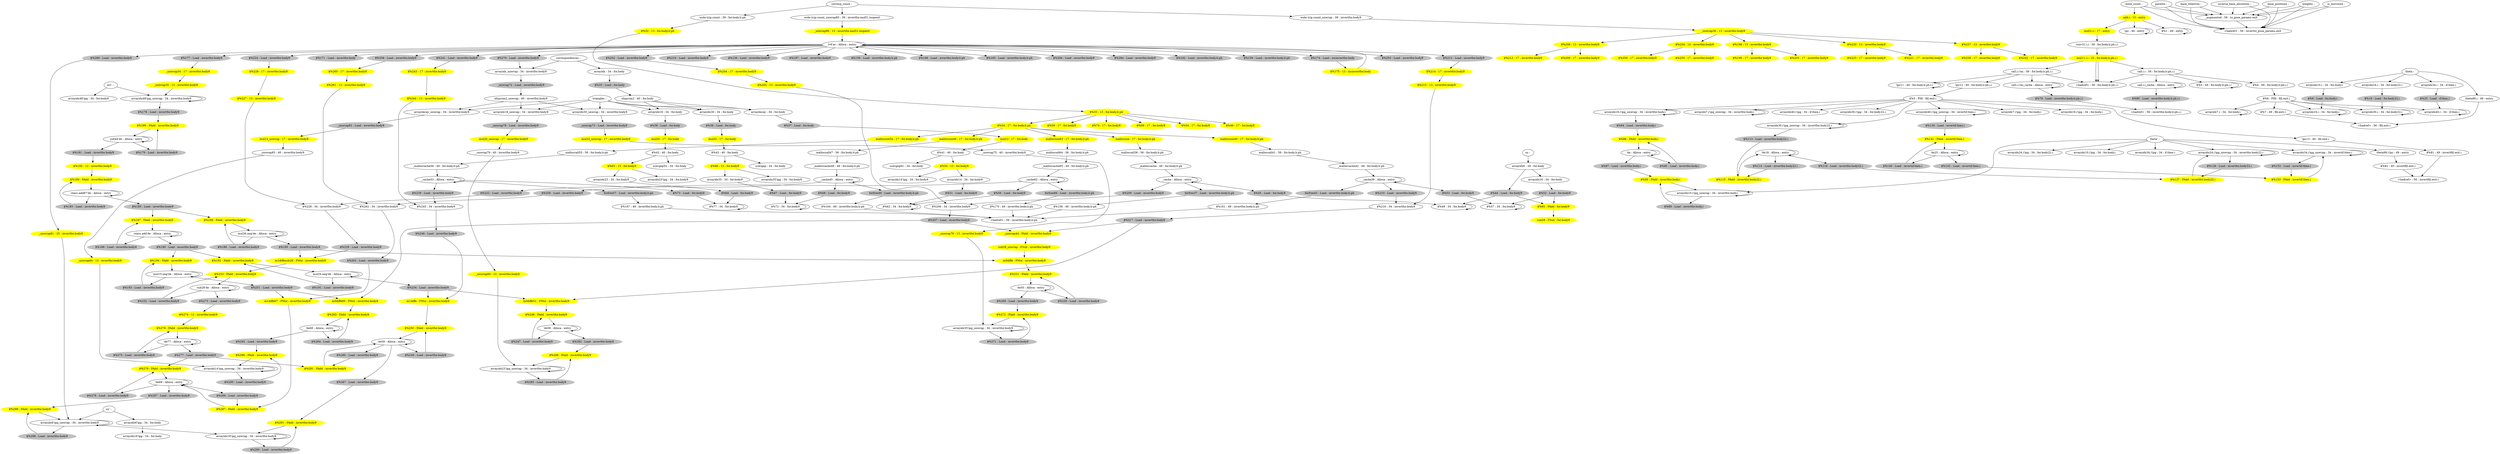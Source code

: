 digraph G {
		"$%253 : Load : invertfor.body9" [color = gray style=filled];
		"mallocsize63 : 17 : for.body.lr.ph" [color = yellow style=filled];
		"mallocsize63 : 17 : for.body.lr.ph" -> "malloccall64 : 56 : for.body.lr.ph" 
		"$%72 : 34 : for.body9" -> "$%72 : 34 : for.body9" 
		"$%260 : 17 : invertfor.body9" [color = yellow style=filled];
		"$%260 : 17 : invertfor.body9" -> "$%261 : 13 : invertfor.body9" 
		"$%261 : 13 : invertfor.body9" [color = yellow style=filled];
		"$%261 : 13 : invertfor.body9" -> "$%262 : 34 : invertfor.body9" 
		"$%262 : 34 : invertfor.body9" -> "$%263 : Load : invertfor.body9" 
		"m1diffe67 : FMul : invertfor.body9" [color = yellow style=filled];
		"m1diffe67 : FMul : invertfor.body9" -> "$%267 : FAdd : invertfor.body9" 
		"$%171 : Load : invertfor.body" [color = gray style=filled];
		"$%228 : 34 : invertfor.body9" -> "$%229 : Load : invertfor.body9" 
		"m1diffesub28 : FMul : invertfor.body9" [color = yellow style=filled];
		"m1diffesub28 : FMul : invertfor.body9" -> "$%233 : FAdd : invertfor.body9" 
		"$%238 : 17 : invertfor.body9" [color = yellow style=filled];
		"$%241 : Load : invertfor.body9" [color = gray style=filled];
		"$%241 : Load : invertfor.body9" -> "$%243 : 17 : invertfor.body9" 
		"$%212 : Load : invertfor.body9" [color = gray style=filled];
		"$%212 : Load : invertfor.body9" -> "$%214 : 17 : invertfor.body9" 
		"$%224 : Load : invertfor.body9" [color = gray style=filled];
		"$%224 : Load : invertfor.body9" -> "$%226 : 17 : invertfor.body9" 
		"$%234 : Load : invertfor.body9" [color = gray style=filled];
		"$%234 : Load : invertfor.body9" -> "m1diffe : FMul : invertfor.body9" 
		"$%234 : Load : invertfor.body9" -> "m0diffe51 : FMul : invertfor.body9" 
		"$%229 : Load : invertfor.body9" [color = gray style=filled];
		"$%229 : Load : invertfor.body9" -> "m1diffesub28 : FMul : invertfor.body9" 
		"$%219 : Load : invertfor.body9" [color = gray style=filled];
		"$%57 : 34 : for.body9" -> "$%57 : 34 : for.body9" 
		"_malloccache48 : 49 : for.body.lr.ph" -> "_cache45 : Alloca : entry" 
		"$%206 : 34 : invertfor.body9" -> "$%207 : Load : invertfor.body9" 
		"$%247 : Load : invertfor.body9" [color = gray style=filled];
		"$%247 : Load : invertfor.body9" -> "$%248 : FAdd : invertfor.body9" 
		"$%248 : FAdd : invertfor.body9" [color = yellow style=filled];
		"$%248 : FAdd : invertfor.body9" -> "'de58 : Alloca : entry" 
		"$%236 : Load : invertfor.body9" [color = gray style=filled];
		"malloccall55 : 56 : for.body.lr.ph" -> "_malloccache56 : 49 : for.body.lr.ph" 
		"$%226 : 17 : invertfor.body9" [color = yellow style=filled];
		"$%226 : 17 : invertfor.body9" -> "$%227 : 13 : invertfor.body9" 
		"$%227 : 13 : invertfor.body9" [color = yellow style=filled];
		"$%227 : 13 : invertfor.body9" -> "$%228 : 34 : invertfor.body9" 
		"_unwrap34 : 17 : invertfor.body9" [color = yellow style=filled];
		"_unwrap34 : 17 : invertfor.body9" -> "_unwrap35 : 13 : invertfor.body9" 
		"$%242 : 17 : invertfor.body9" [color = yellow style=filled];
		"$%243 : 17 : invertfor.body9" [color = yellow style=filled];
		"$%243 : 17 : invertfor.body9" -> "$%244 : 13 : invertfor.body9" 
		"$%244 : 13 : invertfor.body9" [color = yellow style=filled];
		"$%244 : 13 : invertfor.body9" -> "$%245 : 34 : invertfor.body9" 
		"$%34 : 17 : for.body.lr.ph" [color = yellow style=filled];
		"$%34 : 17 : for.body.lr.ph" -> "mallocsize63 : 17 : for.body.lr.ph" 
		"$%34 : 17 : for.body.lr.ph" -> "mallocsize54 : 17 : for.body.lr.ph" 
		"$%34 : 17 : for.body.lr.ph" -> "mallocsize46 : 17 : for.body.lr.ph" 
		"$%34 : 17 : for.body.lr.ph" -> "mallocsize40 : 17 : for.body.lr.ph" 
		"$%34 : 17 : for.body.lr.ph" -> "mallocsize : 17 : for.body.lr.ph" 
		"$%210 : Load : invertfor.body9" [color = gray style=filled];
		"$%210 : Load : invertfor.body9" -> "$%216 : 34 : invertfor.body9" 
		"$%197 : Load : invertfor.body9" [color = gray style=filled];
		"mallocsize40 : 17 : for.body.lr.ph" [color = yellow style=filled];
		"mallocsize40 : 17 : for.body.lr.ph" -> "malloccall41 : 56 : for.body.lr.ph" 
		"'de59 : Alloca : entry" -> "$%287 : Load : invertfor.body9" 
		"'de59 : Alloca : entry" -> "$%280 : Load : invertfor.body9" 
		"'de59 : Alloca : entry" -> "$%249 : Load : invertfor.body9" 
		"'de59 : Alloca : entry" -> "'de59 : Alloca : entry" 
		"$%249 : Load : invertfor.body9" [color = gray style=filled];
		"$%249 : Load : invertfor.body9" -> "$%250 : FAdd : invertfor.body9" 
		"$%251 : Load : invertfor.body9" [color = gray style=filled];
		"$%251 : Load : invertfor.body9" -> "m1diffe67 : FMul : invertfor.body9" 
		"$%251 : Load : invertfor.body9" -> "m0diffe60 : FMul : invertfor.body9" 
		"$%233 : FAdd : invertfor.body9" [color = yellow style=filled];
		"$%233 : FAdd : invertfor.body9" -> "sub28'de : Alloca : entry" 
		"$%178 : Load : invertfor.body9" [color = gray style=filled];
		"$%178 : Load : invertfor.body9" -> "$%180 : FAdd : invertfor.body9" 
		"sub44'de : Alloca : entry" -> "$%181 : Load : invertfor.body9" 
		"sub44'de : Alloca : entry" -> "$%179 : Load : invertfor.body9" 
		"sub44'de : Alloca : entry" -> "sub44'de : Alloca : entry" 
		"$%179 : Load : invertfor.body9" [color = gray style=filled];
		"$%179 : Load : invertfor.body9" -> "$%180 : FAdd : invertfor.body9" 
		"$%181 : Load : invertfor.body9" [color = gray style=filled];
		"$%181 : Load : invertfor.body9" -> "$%182 : 12 : invertfor.body9" 
		"$%182 : 12 : invertfor.body9" [color = yellow style=filled];
		"$%182 : 12 : invertfor.body9" -> "$%184 : FAdd : invertfor.body9" 
		"reass.add87'de : Alloca : entry" -> "reass.add87'de : Alloca : entry" 
		"reass.add87'de : Alloca : entry" -> "$%185 : Load : invertfor.body9" 
		"reass.add87'de : Alloca : entry" -> "$%183 : Load : invertfor.body9" 
		"$%183 : Load : invertfor.body9" [color = gray style=filled];
		"$%183 : Load : invertfor.body9" -> "$%184 : FAdd : invertfor.body9" 
		"$%185 : Load : invertfor.body9" [color = gray style=filled];
		"$%185 : Load : invertfor.body9" -> "$%189 : FAdd : invertfor.body9" 
		"$%185 : Load : invertfor.body9" -> "$%187 : FAdd : invertfor.body9" 
		"reass.add'de : Alloca : entry" -> "$%190 : Load : invertfor.body9" 
		"reass.add'de : Alloca : entry" -> "$%186 : Load : invertfor.body9" 
		"reass.add'de : Alloca : entry" -> "reass.add'de : Alloca : entry" 
		"$%186 : Load : invertfor.body9" [color = gray style=filled];
		"$%186 : Load : invertfor.body9" -> "$%187 : FAdd : invertfor.body9" 
		"mul36.neg'de : Alloca : entry" -> "$%195 : Load : invertfor.body9" 
		"mul36.neg'de : Alloca : entry" -> "$%188 : Load : invertfor.body9" 
		"mul36.neg'de : Alloca : entry" -> "mul36.neg'de : Alloca : entry" 
		"$%188 : Load : invertfor.body9" [color = gray style=filled];
		"$%188 : Load : invertfor.body9" -> "$%189 : FAdd : invertfor.body9" 
		"$%190 : Load : invertfor.body9" [color = gray style=filled];
		"$%190 : Load : invertfor.body9" -> "$%194 : FAdd : invertfor.body9" 
		"$%190 : Load : invertfor.body9" -> "$%192 : FAdd : invertfor.body9" 
		"mul24.neg'de : Alloca : entry" -> "mul24.neg'de : Alloca : entry" 
		"mul24.neg'de : Alloca : entry" -> "$%234 : Load : invertfor.body9" 
		"mul24.neg'de : Alloca : entry" -> "$%191 : Load : invertfor.body9" 
		"$%191 : Load : invertfor.body9" [color = gray style=filled];
		"$%191 : Load : invertfor.body9" -> "$%192 : FAdd : invertfor.body9" 
		"mul15.neg'de : Alloca : entry" -> "mul15.neg'de : Alloca : entry" 
		"mul15.neg'de : Alloca : entry" -> "$%251 : Load : invertfor.body9" 
		"mul15.neg'de : Alloca : entry" -> "$%193 : Load : invertfor.body9" 
		"$%193 : Load : invertfor.body9" [color = gray style=filled];
		"$%193 : Load : invertfor.body9" -> "$%194 : FAdd : invertfor.body9" 
		"$%216 : 34 : invertfor.body9" -> "$%217 : Load : invertfor.body9" 
		"_malloccache : 49 : for.body.lr.ph" -> "_cache : Alloca : entry" 
		"$%217 : Load : invertfor.body9" [color = gray style=filled];
		"$%217 : Load : invertfor.body9" -> "m0diffe51 : FMul : invertfor.body9" 
		"$%217 : Load : invertfor.body9" -> "_unwrap44 : FAdd : invertfor.body9" 
		"$%239 : Load : invertfor.body9" [color = gray style=filled];
		"$%239 : Load : invertfor.body9" -> "$%245 : 34 : invertfor.body9" 
		"_cache39 : Alloca : entry" -> "_cache39 : Alloca : entry" 
		"_cache39 : Alloca : entry" -> "$%210 : Load : invertfor.body9" 
		"_cache39 : Alloca : entry" -> "$%53 : Load : for.body9" 
		"_cache39 : Alloca : entry" -> "forfree43 : Load : invertfor.body.lr.ph" 
		"$%205 : 13 : invertfor.body9" [color = yellow style=filled];
		"$%205 : 13 : invertfor.body9" -> "$%206 : 34 : invertfor.body9" 
		"forfree66 : Load : invertfor.body.lr.ph" [color = gray style=filled];
		"forfree66 : Load : invertfor.body.lr.ph" -> "$%170 : 49 : invertfor.body.lr.ph" 
		"$%170 : 49 : invertfor.body.lr.ph" -> "<badref> : 56 : invertfor.body.lr.ph" 
		"$%58 : Load : for.body9" [color = gray style=filled];
		"$%58 : Load : for.body9" -> "$%62 : 34 : for.body9" 
		"'de50 : Alloca : entry" -> "'de50 : Alloca : entry" 
		"'de50 : Alloca : entry" -> "$%268 : Load : invertfor.body9" 
		"'de50 : Alloca : entry" -> "$%230 : Load : invertfor.body9" 
		"$%230 : Load : invertfor.body9" [color = gray style=filled];
		"$%230 : Load : invertfor.body9" -> "$%231 : FAdd : invertfor.body9" 
		"$%59 : 17 : for.body9" [color = yellow style=filled];
		"$%177 : Load : invertfor.body9" [color = gray style=filled];
		"$%177 : Load : invertfor.body9" -> "_unwrap34 : 17 : invertfor.body9" 
		"_cache : Alloca : entry" -> "_cache : Alloca : entry" 
		"_cache : Alloca : entry" -> "$%200 : Load : invertfor.body9" 
		"_cache : Alloca : entry" -> "$%45 : Load : for.body9" 
		"_cache : Alloca : entry" -> "forfree37 : Load : invertfor.body.lr.ph" 
		"'de69 : Alloca : entry" -> "$%297 : Load : invertfor.body9" 
		"'de69 : Alloca : entry" -> "$%278 : Load : invertfor.body9" 
		"'de69 : Alloca : entry" -> "$%266 : Load : invertfor.body9" 
		"'de69 : Alloca : entry" -> "'de69 : Alloca : entry" 
		"$%266 : Load : invertfor.body9" [color = gray style=filled];
		"$%266 : Load : invertfor.body9" -> "$%267 : FAdd : invertfor.body9" 
		"$%267 : FAdd : invertfor.body9" [color = yellow style=filled];
		"$%267 : FAdd : invertfor.body9" -> "'de69 : Alloca : entry" 
		"$%184 : FAdd : invertfor.body9" [color = yellow style=filled];
		"$%184 : FAdd : invertfor.body9" -> "reass.add87'de : Alloca : entry" 
		"$%187 : FAdd : invertfor.body9" [color = yellow style=filled];
		"$%187 : FAdd : invertfor.body9" -> "reass.add'de : Alloca : entry" 
		"$%156 : Load : invertfor.body.lr.ph" [color = gray style=filled];
		"sub28_unwrap : FSub : invertfor.body9" [color = yellow style=filled];
		"sub28_unwrap : FSub : invertfor.body9" -> "m0diffe : FMul : invertfor.body9" 
		"forfree57 : Load : invertfor.body.lr.ph" [color = gray style=filled];
		"forfree57 : Load : invertfor.body.lr.ph" -> "$%167 : 49 : invertfor.body.lr.ph" 
		"_malloccache65 : 49 : for.body.lr.ph" -> "_cache62 : Alloca : entry" 
		"$%168 : Load : invertfor.body.lr.ph" [color = gray style=filled];
		"forfree37 : Load : invertfor.body.lr.ph" [color = gray style=filled];
		"forfree37 : Load : invertfor.body.lr.ph" -> "$%158 : 49 : invertfor.body.lr.ph" 
		"arrayidx30_unwrap : 34 : invertfor.body9" -> "_unwrap73 : Load : invertfor.body9" 
		"malloccall41 : 56 : for.body.lr.ph" -> "_malloccache42 : 49 : for.body.lr.ph" 
		"$%189 : FAdd : invertfor.body9" [color = yellow style=filled];
		"$%189 : FAdd : invertfor.body9" -> "mul36.neg'de : Alloca : entry" 
		"_malloccache56 : 49 : for.body.lr.ph" -> "_cache53 : Alloca : entry" 
		"$%33 : 13 : for.body.lr.ph" [color = yellow style=filled];
		"$%33 : 13 : for.body.lr.ph" -> "$%34 : 17 : for.body.lr.ph" 
		"$%33 : 13 : for.body.lr.ph" -> "$%59 : 17 : for.body9" 
		"$%33 : 13 : for.body.lr.ph" -> "$%74 : 17 : for.body9" 
		"$%33 : 13 : for.body.lr.ph" -> "$%69 : 17 : for.body9" 
		"$%33 : 13 : for.body.lr.ph" -> "$%54 : 17 : for.body9" 
		"$%33 : 13 : for.body.lr.ph" -> "$%46 : 17 : for.body9" 
		"$%165 : Load : invertfor.body.lr.ph" [color = gray style=filled];
		"$%222 : Load : invertfor.body9" [color = gray style=filled];
		"$%222 : Load : invertfor.body9" -> "$%228 : 34 : invertfor.body9" 
		"_cache45 : Alloca : entry" -> "$%222 : Load : invertfor.body9" 
		"_cache45 : Alloca : entry" -> "$%68 : Load : for.body9" 
		"_cache45 : Alloca : entry" -> "_cache45 : Alloca : entry" 
		"_cache45 : Alloca : entry" -> "forfree49 : Load : invertfor.body.lr.ph" 
		"iv6'ac : Alloca : entry" -> "$%294 : Load : invertfor.body9" 
		"iv6'ac : Alloca : entry" -> "$%289 : Load : invertfor.body9" 
		"iv6'ac : Alloca : entry" -> "$%284 : Load : invertfor.body9" 
		"iv6'ac : Alloca : entry" -> "iv6'ac : Alloca : entry" 
		"iv6'ac : Alloca : entry" -> "$%253 : Load : invertfor.body9" 
		"iv6'ac : Alloca : entry" -> "$%241 : Load : invertfor.body9" 
		"iv6'ac : Alloca : entry" -> "$%165 : Load : invertfor.body.lr.ph" 
		"iv6'ac : Alloca : entry" -> "$%202 : Load : invertfor.body9" 
		"iv6'ac : Alloca : entry" -> "$%156 : Load : invertfor.body.lr.ph" 
		"iv6'ac : Alloca : entry" -> "$%197 : Load : invertfor.body9" 
		"iv6'ac : Alloca : entry" -> "$%270 : Load : invertfor.body9" 
		"iv6'ac : Alloca : entry" -> "$%258 : Load : invertfor.body9" 
		"iv6'ac : Alloca : entry" -> "$%168 : Load : invertfor.body.lr.ph" 
		"iv6'ac : Alloca : entry" -> "$%236 : Load : invertfor.body9" 
		"iv6'ac : Alloca : entry" -> "$%224 : Load : invertfor.body9" 
		"iv6'ac : Alloca : entry" -> "$%162 : Load : invertfor.body.lr.ph" 
		"iv6'ac : Alloca : entry" -> "$%219 : Load : invertfor.body9" 
		"iv6'ac : Alloca : entry" -> "$%212 : Load : invertfor.body9" 
		"iv6'ac : Alloca : entry" -> "$%159 : Load : invertfor.body.lr.ph" 
		"iv6'ac : Alloca : entry" -> "$%177 : Load : invertfor.body9" 
		"iv6'ac : Alloca : entry" -> "$%171 : Load : invertfor.body" 
		"iv6'ac : Alloca : entry" -> "$%174 : Load : incinvertfor.body" 
		"arrayidx16.i'ipg_unwrap : 34 : invertfor.body.i" -> "$%84 : Load : invertfor.body.i" 
		"arrayidx16.i'ipg_unwrap : 34 : invertfor.body.i" -> "arrayidx16.i'ipg_unwrap : 34 : invertfor.body.i" 
		"$%89 : Load : invertfor.body.i" [color = gray style=filled];
		"$%89 : Load : invertfor.body.i" -> "$%90 : FAdd : invertfor.body.i" 
		"'de : Alloca : entry" -> "$%87 : Load : invertfor.body.i" 
		"'de : Alloca : entry" -> "$%85 : Load : invertfor.body.i" 
		"'de : Alloca : entry" -> "'de : Alloca : entry" 
		"$%85 : Load : invertfor.body.i" [color = gray style=filled];
		"$%85 : Load : invertfor.body.i" -> "$%86 : FAdd : invertfor.body.i" 
		"$%256 : Load : invertfor.body9" [color = gray style=filled];
		"$%256 : Load : invertfor.body9" -> "$%262 : 34 : invertfor.body9" 
		"$%258 : Load : invertfor.body9" [color = gray style=filled];
		"$%258 : Load : invertfor.body9" -> "$%260 : 17 : invertfor.body9" 
		"$%259 : 17 : invertfor.body9" [color = yellow style=filled];
		"$%263 : Load : invertfor.body9" [color = gray style=filled];
		"$%263 : Load : invertfor.body9" -> "m1diffe67 : FMul : invertfor.body9" 
		"'de77 : Alloca : entry" -> "'de77 : Alloca : entry" 
		"'de77 : Alloca : entry" -> "$%277 : Load : invertfor.body9" 
		"'de77 : Alloca : entry" -> "$%275 : Load : invertfor.body9" 
		"$%275 : Load : invertfor.body9" [color = gray style=filled];
		"$%275 : Load : invertfor.body9" -> "$%276 : FAdd : invertfor.body9" 
		"$%276 : FAdd : invertfor.body9" [color = yellow style=filled];
		"$%276 : FAdd : invertfor.body9" -> "'de77 : Alloca : entry" 
		"$%277 : Load : invertfor.body9" [color = gray style=filled];
		"$%277 : Load : invertfor.body9" -> "$%279 : FAdd : invertfor.body9" 
		"$%277 : Load : invertfor.body9" -> "$%281 : FAdd : invertfor.body9" 
		"$%278 : Load : invertfor.body9" [color = gray style=filled];
		"$%278 : Load : invertfor.body9" -> "$%279 : FAdd : invertfor.body9" 
		"$%213 : 17 : invertfor.body9" [color = yellow style=filled];
		"arrayidx24.i'ipg_unwrap : 34 : invertfor.body22.i" -> "$%126 : Load : invertfor.body22.i" 
		"arrayidx24.i'ipg_unwrap : 34 : invertfor.body22.i" -> "arrayidx24.i'ipg_unwrap : 34 : invertfor.body22.i" 
		"$%126 : Load : invertfor.body22.i" [color = gray style=filled];
		"$%126 : Load : invertfor.body22.i" -> "$%127 : FAdd : invertfor.body22.i" 
		"$%127 : FAdd : invertfor.body22.i" [color = yellow style=filled];
		"$%127 : FAdd : invertfor.body22.i" -> "arrayidx24.i'ipg_unwrap : 34 : invertfor.body22.i" 
		"arrayidx40.i'ipg_unwrap : 34 : invertif.then.i" -> "$%139 : Load : invertif.then.i" 
		"arrayidx40.i'ipg_unwrap : 34 : invertif.then.i" -> "arrayidx40.i'ipg_unwrap : 34 : invertif.then.i" 
		"$%139 : Load : invertif.then.i" [color = gray style=filled];
		"$%139 : Load : invertif.then.i" -> "$%141 : FAdd : invertif.then.i" 
		"$%220 : 13 : invertfor.body9" [color = yellow style=filled];
		"$%220 : 13 : invertfor.body9" -> "$%225 : 17 : invertfor.body9" 
		"$%220 : 13 : invertfor.body9" -> "$%221 : 17 : invertfor.body9" 
		"malloccall47 : 56 : for.body.lr.ph" -> "_malloccache48 : 49 : for.body.lr.ph" 
		"$%194 : FAdd : invertfor.body9" [color = yellow style=filled];
		"$%194 : FAdd : invertfor.body9" -> "mul15.neg'de : Alloca : entry" 
		"$%192 : FAdd : invertfor.body9" [color = yellow style=filled];
		"$%192 : FAdd : invertfor.body9" -> "mul24.neg'de : Alloca : entry" 
		"$%204 : 17 : invertfor.body9" [color = yellow style=filled];
		"$%204 : 17 : invertfor.body9" -> "$%205 : 13 : invertfor.body9" 
		"$%237 : 13 : invertfor.body9" [color = yellow style=filled];
		"$%237 : 13 : invertfor.body9" -> "$%238 : 17 : invertfor.body9" 
		"$%237 : 13 : invertfor.body9" -> "$%242 : 17 : invertfor.body9" 
		"$%270 : Load : invertfor.body9" [color = gray style=filled];
		"$%270 : Load : invertfor.body9" -> "arrayidx_unwrap : 34 : invertfor.body9" 
		"arrayidx_unwrap : 34 : invertfor.body9" -> "_unwrap72 : Load : invertfor.body9" 
		"_unwrap72 : Load : invertfor.body9" [color = gray style=filled];
		"_unwrap72 : Load : invertfor.body9" -> "idxprom2_unwrap : 40 : invertfor.body9" 
		"idxprom2_unwrap : 40 : invertfor.body9" -> "arraydecay_unwrap : 34 : invertfor.body9" 
		"idxprom2_unwrap : 40 : invertfor.body9" -> "arrayidx30_unwrap : 34 : invertfor.body9" 
		"idxprom2_unwrap : 40 : invertfor.body9" -> "arrayidx18_unwrap : 34 : invertfor.body9" 
		"_unwrap73 : Load : invertfor.body9" [color = gray style=filled];
		"_unwrap73 : Load : invertfor.body9" -> "mul32_unwrap : 17 : invertfor.body9" 
		"$%208 : 13 : invertfor.body9" [color = yellow style=filled];
		"$%208 : 13 : invertfor.body9" -> "$%213 : 17 : invertfor.body9" 
		"$%208 : 13 : invertfor.body9" -> "$%209 : 17 : invertfor.body9" 
		"$%46 : 17 : for.body9" [color = yellow style=filled];
		"mallocsize : 17 : for.body.lr.ph" [color = yellow style=filled];
		"mallocsize : 17 : for.body.lr.ph" -> "malloccall36 : 56 : for.body.lr.ph" 
		"$%77 : 34 : for.body9" -> "$%77 : 34 : for.body9" 
		"$%209 : 17 : invertfor.body9" [color = yellow style=filled];
		"$%73 : Load : for.body9" [color = gray style=filled];
		"$%73 : Load : for.body9" -> "$%77 : 34 : for.body9" 
		"sub28'de : Alloca : entry" -> "$%273 : Load : invertfor.body9" 
		"sub28'de : Alloca : entry" -> "$%232 : Load : invertfor.body9" 
		"sub28'de : Alloca : entry" -> "sub28'de : Alloca : entry" 
		"$%298 : Load : invertfor.body9" [color = gray style=filled];
		"$%298 : Load : invertfor.body9" -> "$%299 : FAdd : invertfor.body9" 
		"$%299 : FAdd : invertfor.body9" [color = yellow style=filled];
		"$%299 : FAdd : invertfor.body9" -> "arrayidx6'ipg_unwrap : 34 : invertfor.body9" 
		"wide.trip.count_unwrap85 : 39 : invertfor.end51.loopexit" -> "_unwrap86 : 13 : invertfor.end51.loopexit" 
		"_unwrap86 : 13 : invertfor.end51.loopexit" [color = yellow style=filled];
		"_unwrap86 : 13 : invertfor.end51.loopexit" -> "iv6'ac : Alloca : entry" 
		"_unwrap44 : FAdd : invertfor.body9" [color = yellow style=filled];
		"_unwrap44 : FAdd : invertfor.body9" -> "sub28_unwrap : FSub : invertfor.body9" 
		"$%54 : 17 : for.body9" [color = yellow style=filled];
		"m0diffe : FMul : invertfor.body9" [color = yellow style=filled];
		"m0diffe : FMul : invertfor.body9" -> "$%231 : FAdd : invertfor.body9" 
		"$%167 : 49 : invertfor.body.lr.ph" -> "<badref> : 56 : invertfor.body.lr.ph" 
		"$%279 : FAdd : invertfor.body9" [color = yellow style=filled];
		"$%279 : FAdd : invertfor.body9" -> "'de69 : Alloca : entry" 
		"$%280 : Load : invertfor.body9" [color = gray style=filled];
		"$%280 : Load : invertfor.body9" -> "$%281 : FAdd : invertfor.body9" 
		"$%281 : FAdd : invertfor.body9" [color = yellow style=filled];
		"$%281 : FAdd : invertfor.body9" -> "'de59 : Alloca : entry" 
		"$%282 : Load : invertfor.body9" [color = gray style=filled];
		"$%282 : Load : invertfor.body9" -> "$%286 : FAdd : invertfor.body9" 
		"$%284 : Load : invertfor.body9" [color = gray style=filled];
		"_unwrap78 : Load : invertfor.body9" [color = gray style=filled];
		"_unwrap78 : Load : invertfor.body9" -> "mul20_unwrap : 17 : invertfor.body9" 
		"mul20_unwrap : 17 : invertfor.body9" [color = yellow style=filled];
		"mul20_unwrap : 17 : invertfor.body9" -> "_unwrap79 : 40 : invertfor.body9" 
		"_unwrap79 : 40 : invertfor.body9" -> "_unwrap80 : 13 : invertfor.body9" 
		"_unwrap80 : 13 : invertfor.body9" [color = yellow style=filled];
		"_unwrap80 : 13 : invertfor.body9" -> "arrayidx23'ipg_unwrap : 34 : invertfor.body9" 
		"arrayidx23'ipg_unwrap : 34 : invertfor.body9" -> "$%285 : Load : invertfor.body9" 
		"arrayidx23'ipg_unwrap : 34 : invertfor.body9" -> "arrayidx23'ipg_unwrap : 34 : invertfor.body9" 
		"arrayidx34.i'ipg_unwrap : 34 : invertif.then.i" -> "$%152 : Load : invertif.then.i" 
		"arrayidx34.i'ipg_unwrap : 34 : invertif.then.i" -> "arrayidx34.i'ipg_unwrap : 34 : invertif.then.i" 
		"$%152 : Load : invertif.then.i" [color = gray style=filled];
		"$%152 : Load : invertif.then.i" -> "$%153 : FAdd : invertif.then.i" 
		"$%153 : FAdd : invertif.then.i" [color = yellow style=filled];
		"$%153 : FAdd : invertif.then.i" -> "arrayidx34.i'ipg_unwrap : 34 : invertif.then.i" 
		"$%69 : 17 : for.body9" [color = yellow style=filled];
		"mallocsize54 : 17 : for.body.lr.ph" [color = yellow style=filled];
		"mallocsize54 : 17 : for.body.lr.ph" -> "malloccall55 : 56 : for.body.lr.ph" 
		"$%49 : 34 : for.body9" -> "$%49 : 34 : for.body9" 
		"$%215 : 13 : invertfor.body9" [color = yellow style=filled];
		"$%215 : 13 : invertfor.body9" -> "$%216 : 34 : invertfor.body9" 
		"$%214 : 17 : invertfor.body9" [color = yellow style=filled];
		"$%214 : 17 : invertfor.body9" -> "$%215 : 13 : invertfor.body9" 
		"'de58 : Alloca : entry" -> "$%282 : Load : invertfor.body9" 
		"'de58 : Alloca : entry" -> "$%247 : Load : invertfor.body9" 
		"'de58 : Alloca : entry" -> "'de58 : Alloca : entry" 
		"$%199 : 17 : invertfor.body9" [color = yellow style=filled];
		"'de68 : Alloca : entry" -> "$%292 : Load : invertfor.body9" 
		"'de68 : Alloca : entry" -> "$%264 : Load : invertfor.body9" 
		"'de68 : Alloca : entry" -> "'de68 : Alloca : entry" 
		"$%264 : Load : invertfor.body9" [color = gray style=filled];
		"$%264 : Load : invertfor.body9" -> "$%265 : FAdd : invertfor.body9" 
		"$%265 : FAdd : invertfor.body9" [color = yellow style=filled];
		"$%265 : FAdd : invertfor.body9" -> "'de68 : Alloca : entry" 
		"mul32_unwrap : 17 : invertfor.body9" [color = yellow style=filled];
		"mul32_unwrap : 17 : invertfor.body9" -> "_unwrap75 : 40 : invertfor.body9" 
		"_unwrap75 : 40 : invertfor.body9" -> "_unwrap76 : 13 : invertfor.body9" 
		"_unwrap76 : 13 : invertfor.body9" [color = yellow style=filled];
		"_unwrap76 : 13 : invertfor.body9" -> "arrayidx35'ipg_unwrap : 34 : invertfor.body9" 
		"$%74 : 17 : for.body9" [color = yellow style=filled];
		"malloccall64 : 56 : for.body.lr.ph" -> "_malloccache65 : 49 : for.body.lr.ph" 
		"_cache62 : Alloca : entry" -> "$%256 : Load : invertfor.body9" 
		"_cache62 : Alloca : entry" -> "$%58 : Load : for.body9" 
		"_cache62 : Alloca : entry" -> "forfree66 : Load : invertfor.body.lr.ph" 
		"_cache62 : Alloca : entry" -> "_cache62 : Alloca : entry" 
		"$%62 : 34 : for.body9" -> "$%62 : 34 : for.body9" 
		"$%254 : 13 : invertfor.body9" [color = yellow style=filled];
		"$%254 : 13 : invertfor.body9" -> "$%259 : 17 : invertfor.body9" 
		"$%254 : 13 : invertfor.body9" -> "$%255 : 17 : invertfor.body9" 
		"$%255 : 17 : invertfor.body9" [color = yellow style=filled];
		"arrayidx35'ipg_unwrap : 34 : invertfor.body9" -> "$%271 : Load : invertfor.body9" 
		"arrayidx35'ipg_unwrap : 34 : invertfor.body9" -> "arrayidx35'ipg_unwrap : 34 : invertfor.body9" 
		"$%271 : Load : invertfor.body9" [color = gray style=filled];
		"$%271 : Load : invertfor.body9" -> "$%272 : FAdd : invertfor.body9" 
		"$%272 : FAdd : invertfor.body9" [color = yellow style=filled];
		"$%272 : FAdd : invertfor.body9" -> "arrayidx35'ipg_unwrap : 34 : invertfor.body9" 
		"$%273 : Load : invertfor.body9" [color = gray style=filled];
		"$%273 : Load : invertfor.body9" -> "$%274 : 12 : invertfor.body9" 
		"$%274 : 12 : invertfor.body9" [color = yellow style=filled];
		"$%274 : 12 : invertfor.body9" -> "$%276 : FAdd : invertfor.body9" 
		"$%79 : Load : invertfor.body.lr.ph.i.i" [color = gray style=filled];
		"$%79 : Load : invertfor.body.lr.ph.i.i" -> "<badref> : 56 : invertfor.body.lr.ph.i.i" 
		"$%292 : Load : invertfor.body9" [color = gray style=filled];
		"$%292 : Load : invertfor.body9" -> "$%296 : FAdd : invertfor.body9" 
		"$%294 : Load : invertfor.body9" [color = gray style=filled];
		"_unwrap82 : Load : invertfor.body9" [color = gray style=filled];
		"_unwrap82 : Load : invertfor.body9" -> "mul12_unwrap : 17 : invertfor.body9" 
		"mul12_unwrap : 17 : invertfor.body9" [color = yellow style=filled];
		"mul12_unwrap : 17 : invertfor.body9" -> "_unwrap83 : 40 : invertfor.body9" 
		"_unwrap83 : 40 : invertfor.body9" -> "_unwrap84 : 13 : invertfor.body9" 
		"_unwrap84 : 13 : invertfor.body9" [color = yellow style=filled];
		"_unwrap84 : 13 : invertfor.body9" -> "arrayidx14'ipg_unwrap : 34 : invertfor.body9" 
		"arrayidx14'ipg_unwrap : 34 : invertfor.body9" -> "$%295 : Load : invertfor.body9" 
		"arrayidx14'ipg_unwrap : 34 : invertfor.body9" -> "arrayidx14'ipg_unwrap : 34 : invertfor.body9" 
		"$%295 : Load : invertfor.body9" [color = gray style=filled];
		"$%295 : Load : invertfor.body9" -> "$%296 : FAdd : invertfor.body9" 
		"$%296 : FAdd : invertfor.body9" [color = yellow style=filled];
		"$%296 : FAdd : invertfor.body9" -> "arrayidx14'ipg_unwrap : 34 : invertfor.body9" 
		"$%297 : Load : invertfor.body9" [color = gray style=filled];
		"$%297 : Load : invertfor.body9" -> "$%299 : FAdd : invertfor.body9" 
		"$%285 : Load : invertfor.body9" [color = gray style=filled];
		"$%285 : Load : invertfor.body9" -> "$%286 : FAdd : invertfor.body9" 
		"$%286 : FAdd : invertfor.body9" [color = yellow style=filled];
		"$%286 : FAdd : invertfor.body9" -> "arrayidx23'ipg_unwrap : 34 : invertfor.body9" 
		"$%287 : Load : invertfor.body9" [color = gray style=filled];
		"$%287 : Load : invertfor.body9" -> "$%291 : FAdd : invertfor.body9" 
		"arrayidx6'ipg : 34 : for.body" -> "arrayidx16'ipg : 34 : for.body" 
		"$%289 : Load : invertfor.body9" [color = gray style=filled];
		"$%289 : Load : invertfor.body9" -> "_unwrap81 : 25 : invertfor.body9" 
		"_unwrap81 : 25 : invertfor.body9" [color = yellow style=filled];
		"_unwrap81 : 25 : invertfor.body9" -> "arrayidx6'ipg_unwrap : 34 : invertfor.body9" 
		"arrayidx6'ipg_unwrap : 34 : invertfor.body9" -> "$%298 : Load : invertfor.body9" 
		"arrayidx6'ipg_unwrap : 34 : invertfor.body9" -> "arrayidx16'ipg_unwrap : 34 : invertfor.body9" 
		"arrayidx6'ipg_unwrap : 34 : invertfor.body9" -> "arrayidx6'ipg_unwrap : 34 : invertfor.body9" 
		"arrayidx16'ipg_unwrap : 34 : invertfor.body9" -> "$%290 : Load : invertfor.body9" 
		"arrayidx16'ipg_unwrap : 34 : invertfor.body9" -> "arrayidx16'ipg_unwrap : 34 : invertfor.body9" 
		"$%290 : Load : invertfor.body9" [color = gray style=filled];
		"$%290 : Load : invertfor.body9" -> "$%291 : FAdd : invertfor.body9" 
		"$%291 : FAdd : invertfor.body9" [color = yellow style=filled];
		"$%291 : FAdd : invertfor.body9" -> "arrayidx16'ipg_unwrap : 34 : invertfor.body9" 
		"$%250 : FAdd : invertfor.body9" [color = yellow style=filled];
		"$%250 : FAdd : invertfor.body9" -> "'de59 : Alloca : entry" 
		"_unwrap35 : 13 : invertfor.body9" [color = yellow style=filled];
		"_unwrap35 : 13 : invertfor.body9" -> "arrayidx48'ipg_unwrap : 34 : invertfor.body9" 
		"$%221 : 17 : invertfor.body9" [color = yellow style=filled];
		"$%225 : 17 : invertfor.body9" [color = yellow style=filled];
		"'ipc12 : 49 : for.body.lr.ph.i.i" -> "$%5 : PHI : fill.exit.i" 
		"'ipc13 : 49 : fill.exit.i" -> "$%81 : 49 : invertfill.exit.i" 
		"theta99.i'ipc : 49 : entry" -> "$%82 : 49 : invertfill.exit.i" 
		"$%81 : 49 : invertfill.exit.i" -> "<badref> : 56 : invertfill.exit.i" 
		"$%80 : Load : invertfor.body.lr.ph.i.i" [color = gray style=filled];
		"$%80 : Load : invertfor.body.lr.ph.i.i" -> "<badref> : 56 : invertfor.body.lr.ph.i.i" 
		"call.i.i_cache : Alloca : entry" -> "call.i.i_cache : Alloca : entry" 
		"call.i.i_cache : Alloca : entry" -> "$%80 : Load : invertfor.body.lr.ph.i.i" 
		"call.i.i'mi_cache : Alloca : entry" -> "call.i.i'mi_cache : Alloca : entry" 
		"call.i.i'mi_cache : Alloca : entry" -> "$%79 : Load : invertfor.body.lr.ph.i.i" 
		"'ipc : 49 : entry" -> "'ipc : 49 : entry" 
		"arrayidx7.i'ipg_unwrap : 34 : invertfor.body.i" -> "arrayidx7.i'ipg_unwrap : 34 : invertfor.body.i" 
		"mallocsize46 : 17 : for.body.lr.ph" [color = yellow style=filled];
		"mallocsize46 : 17 : for.body.lr.ph" -> "malloccall47 : 56 : for.body.lr.ph" 
		"$%174 : Load : incinvertfor.body" [color = gray style=filled];
		"$%174 : Load : incinvertfor.body" -> "$%175 : 13 : incinvertfor.body" 
		"$%198 : 13 : invertfor.body9" [color = yellow style=filled];
		"$%198 : 13 : invertfor.body9" -> "$%203 : 17 : invertfor.body9" 
		"$%198 : 13 : invertfor.body9" -> "$%199 : 17 : invertfor.body9" 
		"wide.trip.count : 39 : for.body.lr.ph" -> "$%32 : 13 : for.body.lr.ph" 
		"arrayidx : 34 : for.body" -> "$%35 : Load : for.body" 
		"$%35 : Load : for.body" [color = gray style=filled];
		"$%35 : Load : for.body" -> "idxprom2 : 40 : for.body" 
		"idxprom2 : 40 : for.body" -> "arraydecay : 34 : for.body" 
		"idxprom2 : 40 : for.body" -> "arrayidx18 : 34 : for.body" 
		"idxprom2 : 40 : for.body" -> "arrayidx30 : 34 : for.body" 
		"arrayidx6 : 34 : for.body" -> "arrayidx16 : 34 : for.body" 
		"arrayidx6 : 34 : for.body" -> "$%44 : Load : for.body9" 
		"$%37 : Load : for.body" [color = gray style=filled];
		"$%37 : Load : for.body" -> "mul12 : 17 : for.body" 
		"mul12 : 17 : for.body" [color = yellow style=filled];
		"mul12 : 17 : for.body" -> "$%41 : 40 : for.body" 
		"arrayidx16 : 34 : for.body" -> "$%52 : Load : for.body9" 
		"$%38 : Load : for.body" [color = gray style=filled];
		"$%38 : Load : for.body" -> "mul20 : 17 : for.body" 
		"mul20 : 17 : for.body" [color = yellow style=filled];
		"mul20 : 17 : for.body" -> "$%42 : 40 : for.body" 
		"$%39 : Load : for.body" [color = gray style=filled];
		"$%39 : Load : for.body" -> "mul32 : 17 : for.body" 
		"mul32 : 17 : for.body" [color = yellow style=filled];
		"mul32 : 17 : for.body" -> "$%43 : 40 : for.body" 
		"$%175 : 13 : incinvertfor.body" [color = yellow style=filled];
		"$%175 : 13 : incinvertfor.body" -> "iv6'ac : Alloca : entry" 
		"$%41 : 40 : for.body" -> "scevgep61 : 34 : for.body" 
		"$%41 : 40 : for.body" -> "$%50 : 13 : for.body9" 
		"$%42 : 40 : for.body" -> "scevgep52 : 34 : for.body" 
		"$%42 : 40 : for.body" -> "$%63 : 13 : for.body9" 
		"$%43 : 40 : for.body" -> "scevgep : 34 : for.body" 
		"$%43 : 40 : for.body" -> "$%66 : 13 : for.body9" 
		"$%44 : Load : for.body9" [color = gray style=filled];
		"$%44 : Load : for.body9" -> "$%65 : FAdd : for.body9" 
		"$%44 : Load : for.body9" -> "$%49 : 34 : for.body9" 
		"$%50 : 13 : for.body9" [color = yellow style=filled];
		"$%50 : 13 : for.body9" -> "arrayidx14'ipg : 34 : for.body9" 
		"$%50 : 13 : for.body9" -> "arrayidx14 : 34 : for.body9" 
		"arrayidx14 : 34 : for.body9" -> "$%51 : Load : for.body9" 
		"add.i : 13 : entry" [color = yellow style=filled];
		"add.i : 13 : entry" -> "$%1 : 49 : entry" 
		"add.i : 13 : entry" -> "'ipc : 49 : entry" 
		"add.i : 13 : entry" -> "mul3.i.i : 17 : entry" 
		"arrayidx24.i : 34 : for.body22.i" -> "$%19 : Load : for.body22.i" 
		"$%19 : Load : for.body22.i" [color = gray style=filled];
		"$%19 : Load : for.body22.i" -> "arrayidx30.i : 34 : for.body22.i" 
		"arrayidx30.i : 34 : for.body22.i" -> "arrayidx30.i : 34 : for.body22.i" 
		"arrayidx34.i : 34 : if.then.i" -> "$%25 : Load : if.then.i" 
		"$%25 : Load : if.then.i" [color = gray style=filled];
		"$%25 : Load : if.then.i" -> "arrayidx40.i : 34 : if.then.i" 
		"arrayidx40.i : 34 : if.then.i" -> "arrayidx40.i : 34 : if.then.i" 
		"arrayidx16.i : 34 : for.body.i" -> "arrayidx16.i : 34 : for.body.i" 
		"theta99.i : 49 : entry" -> "<badref> : 56 : fill.exit.i" 
		"$%5 : PHI : fill.exit.i" -> "arrayidx40.i'ipg_unwrap : 34 : invertif.then.i" 
		"$%5 : PHI : fill.exit.i" -> "arrayidx40.i'ipg : 34 : if.then.i" 
		"$%5 : PHI : fill.exit.i" -> "arrayidx30.i'ipg_unwrap : 34 : invertfor.body22.i" 
		"$%5 : PHI : fill.exit.i" -> "arrayidx30.i'ipg : 34 : for.body22.i" 
		"$%5 : PHI : fill.exit.i" -> "arrayidx7.i'ipg_unwrap : 34 : invertfor.body.i" 
		"$%5 : PHI : fill.exit.i" -> "arrayidx7.i'ipg : 34 : for.body.i" 
		"$%5 : PHI : fill.exit.i" -> "arrayidx16.i'ipg_unwrap : 34 : invertfor.body.i" 
		"$%5 : PHI : fill.exit.i" -> "arrayidx16.i'ipg : 34 : for.body.i" 
		"$%5 : PHI : fill.exit.i" -> "'ipc13 : 49 : fill.exit.i" 
		"theta : " -> "arrayidx34.i : 34 : if.then.i" 
		"theta : " -> "theta99.i : 49 : entry" 
		"theta : " -> "arrayidx24.i : 34 : for.body22.i" 
		"theta : " -> "arrayidx10.i : 34 : for.body.i" 
		"theta' : " -> "arrayidx24.i'ipg_unwrap : 34 : invertfor.body22.i" 
		"theta' : " -> "arrayidx24.i'ipg : 34 : for.body22.i" 
		"theta' : " -> "theta99.i'ipc : 49 : entry" 
		"theta' : " -> "arrayidx10.i'ipg_unwrap : 34 : invertfor.body.i" 
		"theta' : " -> "arrayidx10.i'ipg : 34 : for.body.i" 
		"theta' : " -> "arrayidx34.i'ipg_unwrap : 34 : invertif.then.i" 
		"theta' : " -> "arrayidx34.i'ipg : 34 : if.then.i" 
		"us : " -> "arrayidx6 : 34 : for.body" 
		"us' : " -> "arrayidx6'ipg_unwrap : 34 : invertfor.body9" 
		"us' : " -> "arrayidx6'ipg : 34 : for.body" 
		"bone_count : " -> "<badref> : 56 : invertto_pose_params.exit" 
		"bone_count : " -> "_augmented : 56 : to_pose_params.exit" 
		"bone_count : " -> "add.i : 13 : entry" 
		"parents : " -> "<badref> : 56 : invertto_pose_params.exit" 
		"parents : " -> "_augmented : 56 : to_pose_params.exit" 
		"base_relatives : " -> "<badref> : 56 : invertto_pose_params.exit" 
		"base_relatives : " -> "_augmented : 56 : to_pose_params.exit" 
		"inverse_base_absolutes : " -> "<badref> : 56 : invertto_pose_params.exit" 
		"inverse_base_absolutes : " -> "_augmented : 56 : to_pose_params.exit" 
		"base_positions : " -> "<badref> : 56 : invertto_pose_params.exit" 
		"base_positions : " -> "_augmented : 56 : to_pose_params.exit" 
		"weights : " -> "<badref> : 56 : invertto_pose_params.exit" 
		"weights : " -> "_augmented : 56 : to_pose_params.exit" 
		"triangles : " -> "arraydecay_unwrap : 34 : invertfor.body9" 
		"triangles : " -> "arrayidx30_unwrap : 34 : invertfor.body9" 
		"triangles : " -> "arraydecay : 34 : for.body" 
		"triangles : " -> "arrayidx18 : 34 : for.body" 
		"triangles : " -> "arrayidx18_unwrap : 34 : invertfor.body9" 
		"triangles : " -> "arrayidx30 : 34 : for.body" 
		"is_mirrored : " -> "<badref> : 56 : invertto_pose_params.exit" 
		"is_mirrored : " -> "_augmented : 56 : to_pose_params.exit" 
		"corresp_count : " -> "wide.trip.count_unwrap85 : 39 : invertfor.end51.loopexit" 
		"corresp_count : " -> "wide.trip.count : 39 : for.body.lr.ph" 
		"corresp_count : " -> "wide.trip.count_unwrap : 39 : invertfor.body9" 
		"correspondences : " -> "arrayidx_unwrap : 34 : invertfor.body9" 
		"correspondences : " -> "arrayidx : 34 : for.body" 
		"err' : " -> "arrayidx48'ipg_unwrap : 34 : invertfor.body9" 
		"err' : " -> "arrayidx48'ipg : 34 : for.body9" 
		"$%207 : Load : invertfor.body9" [color = gray style=filled];
		"$%207 : Load : invertfor.body9" -> "_unwrap44 : FAdd : invertfor.body9" 
		"$%207 : Load : invertfor.body9" -> "m0diffe60 : FMul : invertfor.body9" 
		"arraydecay : 34 : for.body" -> "$%37 : Load : for.body" 
		"arrayidx18 : 34 : for.body" -> "$%38 : Load : for.body" 
		"$%51 : Load : for.body9" [color = gray style=filled];
		"$%51 : Load : for.body9" -> "$%62 : 34 : for.body9" 
		"$%52 : Load : for.body9" [color = gray style=filled];
		"$%52 : Load : for.body9" -> "$%65 : FAdd : for.body9" 
		"$%52 : Load : for.body9" -> "$%57 : 34 : for.body9" 
		"$%63 : 13 : for.body9" [color = yellow style=filled];
		"$%63 : 13 : for.body9" -> "arrayidx23'ipg : 34 : for.body9" 
		"$%63 : 13 : for.body9" -> "arrayidx23 : 34 : for.body9" 
		"arrayidx23 : 34 : for.body9" -> "$%64 : Load : for.body9" 
		"$%64 : Load : for.body9" [color = gray style=filled];
		"$%64 : Load : for.body9" -> "$%77 : 34 : for.body9" 
		"$%65 : FAdd : for.body9" [color = yellow style=filled];
		"$%65 : FAdd : for.body9" -> "sub28 : FSub : for.body9" 
		"sub28 : FSub : for.body9" [color = yellow style=filled];
		"$%66 : 13 : for.body9" [color = yellow style=filled];
		"$%66 : 13 : for.body9" -> "arrayidx35'ipg : 34 : for.body9" 
		"$%66 : 13 : for.body9" -> "arrayidx35 : 34 : for.body9" 
		"arrayidx35 : 34 : for.body9" -> "$%67 : Load : for.body9" 
		"$%67 : Load : for.body9" [color = gray style=filled];
		"$%67 : Load : for.body9" -> "$%72 : 34 : for.body9" 
		"$%268 : Load : invertfor.body9" [color = gray style=filled];
		"$%268 : Load : invertfor.body9" -> "$%272 : FAdd : invertfor.body9" 
		"m0diffe60 : FMul : invertfor.body9" [color = yellow style=filled];
		"m0diffe60 : FMul : invertfor.body9" -> "$%265 : FAdd : invertfor.body9" 
		"m0diffe51 : FMul : invertfor.body9" [color = yellow style=filled];
		"m0diffe51 : FMul : invertfor.body9" -> "$%248 : FAdd : invertfor.body9" 
		"_unwrap38 : 13 : invertfor.body9" [color = yellow style=filled];
		"_unwrap38 : 13 : invertfor.body9" -> "$%208 : 13 : invertfor.body9" 
		"_unwrap38 : 13 : invertfor.body9" -> "$%198 : 13 : invertfor.body9" 
		"_unwrap38 : 13 : invertfor.body9" -> "$%254 : 13 : invertfor.body9" 
		"_unwrap38 : 13 : invertfor.body9" -> "$%237 : 13 : invertfor.body9" 
		"_unwrap38 : 13 : invertfor.body9" -> "$%220 : 13 : invertfor.body9" 
		"malloccall36 : 56 : for.body.lr.ph" -> "_malloccache : 49 : for.body.lr.ph" 
		"'de25 : Alloca : entry" -> "$%142 : Load : invertif.then.i" 
		"'de25 : Alloca : entry" -> "$%140 : Load : invertif.then.i" 
		"'de25 : Alloca : entry" -> "'de25 : Alloca : entry" 
		"$%140 : Load : invertif.then.i" [color = gray style=filled];
		"$%140 : Load : invertif.then.i" -> "$%141 : FAdd : invertif.then.i" 
		"$%141 : FAdd : invertif.then.i" [color = yellow style=filled];
		"$%141 : FAdd : invertif.then.i" -> "'de25 : Alloca : entry" 
		"$%142 : Load : invertif.then.i" [color = gray style=filled];
		"$%142 : Load : invertif.then.i" -> "$%153 : FAdd : invertif.then.i" 
		"$%32 : 13 : for.body.lr.ph" [color = yellow style=filled];
		"$%32 : 13 : for.body.lr.ph" -> "$%33 : 13 : for.body.lr.ph" 
		"conv31.i.i : 39 : for.body.lr.ph.i.i" -> "mul11.i.i : 25 : for.body.lr.ph.i.i" 
		"mul11.i.i : 25 : for.body.lr.ph.i.i" [color = yellow style=filled];
		"mul11.i.i : 25 : for.body.lr.ph.i.i" -> "call.i.i : 56 : for.body.lr.ph.i.i" 
		"mul11.i.i : 25 : for.body.lr.ph.i.i" -> "<badref> : 56 : for.body.lr.ph.i.i" 
		"mul11.i.i : 25 : for.body.lr.ph.i.i" -> "call.i.i'mi : 56 : for.body.lr.ph.i.i" 
		"mul11.i.i : 25 : for.body.lr.ph.i.i" -> "<badref> : 56 : for.body.lr.ph.i.i" 
		"call.i.i : 56 : for.body.lr.ph.i.i" -> "call.i.i_cache : Alloca : entry" 
		"call.i.i : 56 : for.body.lr.ph.i.i" -> "$%4 : 49 : for.body.lr.ph.i.i" 
		"call.i.i : 56 : for.body.lr.ph.i.i" -> "$%3 : 49 : for.body.lr.ph.i.i" 
		"call.i.i : 56 : for.body.lr.ph.i.i" -> "<badref> : 56 : for.body.lr.ph.i.i" 
		"$%3 : 49 : for.body.lr.ph.i.i" -> "$%3 : 49 : for.body.lr.ph.i.i" 
		"$%4 : 49 : for.body.lr.ph.i.i" -> "$%6 : PHI : fill.exit.i" 
		"$%6 : PHI : fill.exit.i" -> "$%7 : 49 : fill.exit.i" 
		"$%6 : PHI : fill.exit.i" -> "arrayidx7.i : 34 : for.body.i" 
		"$%6 : PHI : fill.exit.i" -> "arrayidx30.i : 34 : for.body22.i" 
		"$%6 : PHI : fill.exit.i" -> "arrayidx16.i : 34 : for.body.i" 
		"$%6 : PHI : fill.exit.i" -> "arrayidx40.i : 34 : if.then.i" 
		"$%7 : 49 : fill.exit.i" -> "<badref> : 56 : fill.exit.i" 
		"arrayidx7.i : 34 : for.body.i" -> "arrayidx7.i : 34 : for.body.i" 
		"arrayidx10.i : 34 : for.body.i" -> "$%9 : Load : for.body.i" 
		"$%9 : Load : for.body.i" [color = gray style=filled];
		"$%9 : Load : for.body.i" -> "arrayidx16.i : 34 : for.body.i" 
		"arrayidx30 : 34 : for.body" -> "$%39 : Load : for.body" 
		"$%231 : FAdd : invertfor.body9" [color = yellow style=filled];
		"$%231 : FAdd : invertfor.body9" -> "'de50 : Alloca : entry" 
		"$%1 : 49 : entry" -> "$%1 : 49 : entry" 
		"mul3.i.i : 17 : entry" [color = yellow style=filled];
		"mul3.i.i : 17 : entry" -> "conv31.i.i : 39 : for.body.lr.ph.i.i" 
		"_augmented : 56 : to_pose_params.exit" -> "<badref> : 56 : invertto_pose_params.exit" 
		"$%203 : 17 : invertfor.body9" [color = yellow style=filled];
		"$%82 : 49 : invertfill.exit.i" -> "<badref> : 56 : invertfill.exit.i" 
		"$%87 : Load : invertfor.body.i" [color = gray style=filled];
		"$%87 : Load : invertfor.body.i" -> "$%90 : FAdd : invertfor.body.i" 
		"$%84 : Load : invertfor.body.i" [color = gray style=filled];
		"$%84 : Load : invertfor.body.i" -> "$%86 : FAdd : invertfor.body.i" 
		"'ipc11 : 49 : for.body.lr.ph.i.i" -> "'ipc11 : 49 : for.body.lr.ph.i.i" 
		"arrayidx10.i'ipg_unwrap : 34 : invertfor.body.i" -> "$%89 : Load : invertfor.body.i" 
		"arrayidx10.i'ipg_unwrap : 34 : invertfor.body.i" -> "arrayidx10.i'ipg_unwrap : 34 : invertfor.body.i" 
		"$%90 : FAdd : invertfor.body.i" [color = yellow style=filled];
		"$%90 : FAdd : invertfor.body.i" -> "arrayidx10.i'ipg_unwrap : 34 : invertfor.body.i" 
		"arrayidx30.i'ipg_unwrap : 34 : invertfor.body22.i" -> "$%113 : Load : invertfor.body22.i" 
		"arrayidx30.i'ipg_unwrap : 34 : invertfor.body22.i" -> "arrayidx30.i'ipg_unwrap : 34 : invertfor.body22.i" 
		"$%113 : Load : invertfor.body22.i" [color = gray style=filled];
		"$%113 : Load : invertfor.body22.i" -> "$%115 : FAdd : invertfor.body22.i" 
		"'de18 : Alloca : entry" -> "$%116 : Load : invertfor.body22.i" 
		"'de18 : Alloca : entry" -> "$%114 : Load : invertfor.body22.i" 
		"'de18 : Alloca : entry" -> "'de18 : Alloca : entry" 
		"$%114 : Load : invertfor.body22.i" [color = gray style=filled];
		"$%114 : Load : invertfor.body22.i" -> "$%115 : FAdd : invertfor.body22.i" 
		"$%115 : FAdd : invertfor.body22.i" [color = yellow style=filled];
		"$%115 : FAdd : invertfor.body22.i" -> "'de18 : Alloca : entry" 
		"$%116 : Load : invertfor.body22.i" [color = gray style=filled];
		"$%116 : Load : invertfor.body22.i" -> "$%127 : FAdd : invertfor.body22.i" 
		"$%86 : FAdd : invertfor.body.i" [color = yellow style=filled];
		"$%86 : FAdd : invertfor.body.i" -> "'de : Alloca : entry" 
		"call.i.i'mi : 56 : for.body.lr.ph.i.i" -> "'ipc12 : 49 : for.body.lr.ph.i.i" 
		"call.i.i'mi : 56 : for.body.lr.ph.i.i" -> "call.i.i'mi_cache : Alloca : entry" 
		"call.i.i'mi : 56 : for.body.lr.ph.i.i" -> "'ipc11 : 49 : for.body.lr.ph.i.i" 
		"call.i.i'mi : 56 : for.body.lr.ph.i.i" -> "<badref> : 56 : for.body.lr.ph.i.i" 
		"$%180 : FAdd : invertfor.body9" [color = yellow style=filled];
		"$%180 : FAdd : invertfor.body9" -> "sub44'de : Alloca : entry" 
		"$%162 : Load : invertfor.body.lr.ph" [color = gray style=filled];
		"$%164 : 49 : invertfor.body.lr.ph" -> "<badref> : 56 : invertfor.body.lr.ph" 
		"wide.trip.count_unwrap : 39 : invertfor.body9" -> "_unwrap38 : 13 : invertfor.body9" 
		"_cache53 : Alloca : entry" -> "$%239 : Load : invertfor.body9" 
		"_cache53 : Alloca : entry" -> "$%73 : Load : for.body9" 
		"_cache53 : Alloca : entry" -> "forfree57 : Load : invertfor.body.lr.ph" 
		"_cache53 : Alloca : entry" -> "_cache53 : Alloca : entry" 
		"$%202 : Load : invertfor.body9" [color = gray style=filled];
		"$%202 : Load : invertfor.body9" -> "$%204 : 17 : invertfor.body9" 
		"forfree49 : Load : invertfor.body.lr.ph" [color = gray style=filled];
		"forfree49 : Load : invertfor.body.lr.ph" -> "$%164 : 49 : invertfor.body.lr.ph" 
		"$%232 : Load : invertfor.body9" [color = gray style=filled];
		"$%232 : Load : invertfor.body9" -> "$%233 : FAdd : invertfor.body9" 
		"$%245 : 34 : invertfor.body9" -> "$%246 : Load : invertfor.body9" 
		"$%246 : Load : invertfor.body9" [color = gray style=filled];
		"$%246 : Load : invertfor.body9" -> "m1diffe : FMul : invertfor.body9" 
		"m1diffe : FMul : invertfor.body9" [color = yellow style=filled];
		"m1diffe : FMul : invertfor.body9" -> "$%250 : FAdd : invertfor.body9" 
		"$%68 : Load : for.body9" [color = gray style=filled];
		"$%68 : Load : for.body9" -> "$%72 : 34 : for.body9" 
		"arrayidx18_unwrap : 34 : invertfor.body9" -> "_unwrap78 : Load : invertfor.body9" 
		"$%159 : Load : invertfor.body.lr.ph" [color = gray style=filled];
		"$%161 : 49 : invertfor.body.lr.ph" -> "<badref> : 56 : invertfor.body.lr.ph" 
		"_malloccache42 : 49 : for.body.lr.ph" -> "_cache39 : Alloca : entry" 
		"$%53 : Load : for.body9" [color = gray style=filled];
		"$%53 : Load : for.body9" -> "$%57 : 34 : for.body9" 
		"forfree43 : Load : invertfor.body.lr.ph" [color = gray style=filled];
		"forfree43 : Load : invertfor.body.lr.ph" -> "$%161 : 49 : invertfor.body.lr.ph" 
		"$%45 : Load : for.body9" [color = gray style=filled];
		"$%45 : Load : for.body9" -> "$%49 : 34 : for.body9" 
		"$%200 : Load : invertfor.body9" [color = gray style=filled];
		"$%200 : Load : invertfor.body9" -> "$%206 : 34 : invertfor.body9" 
		"arraydecay_unwrap : 34 : invertfor.body9" -> "_unwrap82 : Load : invertfor.body9" 
		"$%195 : Load : invertfor.body9" [color = gray style=filled];
		"$%195 : Load : invertfor.body9" -> "m1diffesub28 : FMul : invertfor.body9" 
		"$%195 : Load : invertfor.body9" -> "m0diffe : FMul : invertfor.body9" 
		"$%158 : 49 : invertfor.body.lr.ph" -> "<badref> : 56 : invertfor.body.lr.ph" 
		"arrayidx48'ipg_unwrap : 34 : invertfor.body9" -> "arrayidx48'ipg_unwrap : 34 : invertfor.body9" 
		"arrayidx48'ipg_unwrap : 34 : invertfor.body9" -> "$%178 : Load : invertfor.body9" 
}
